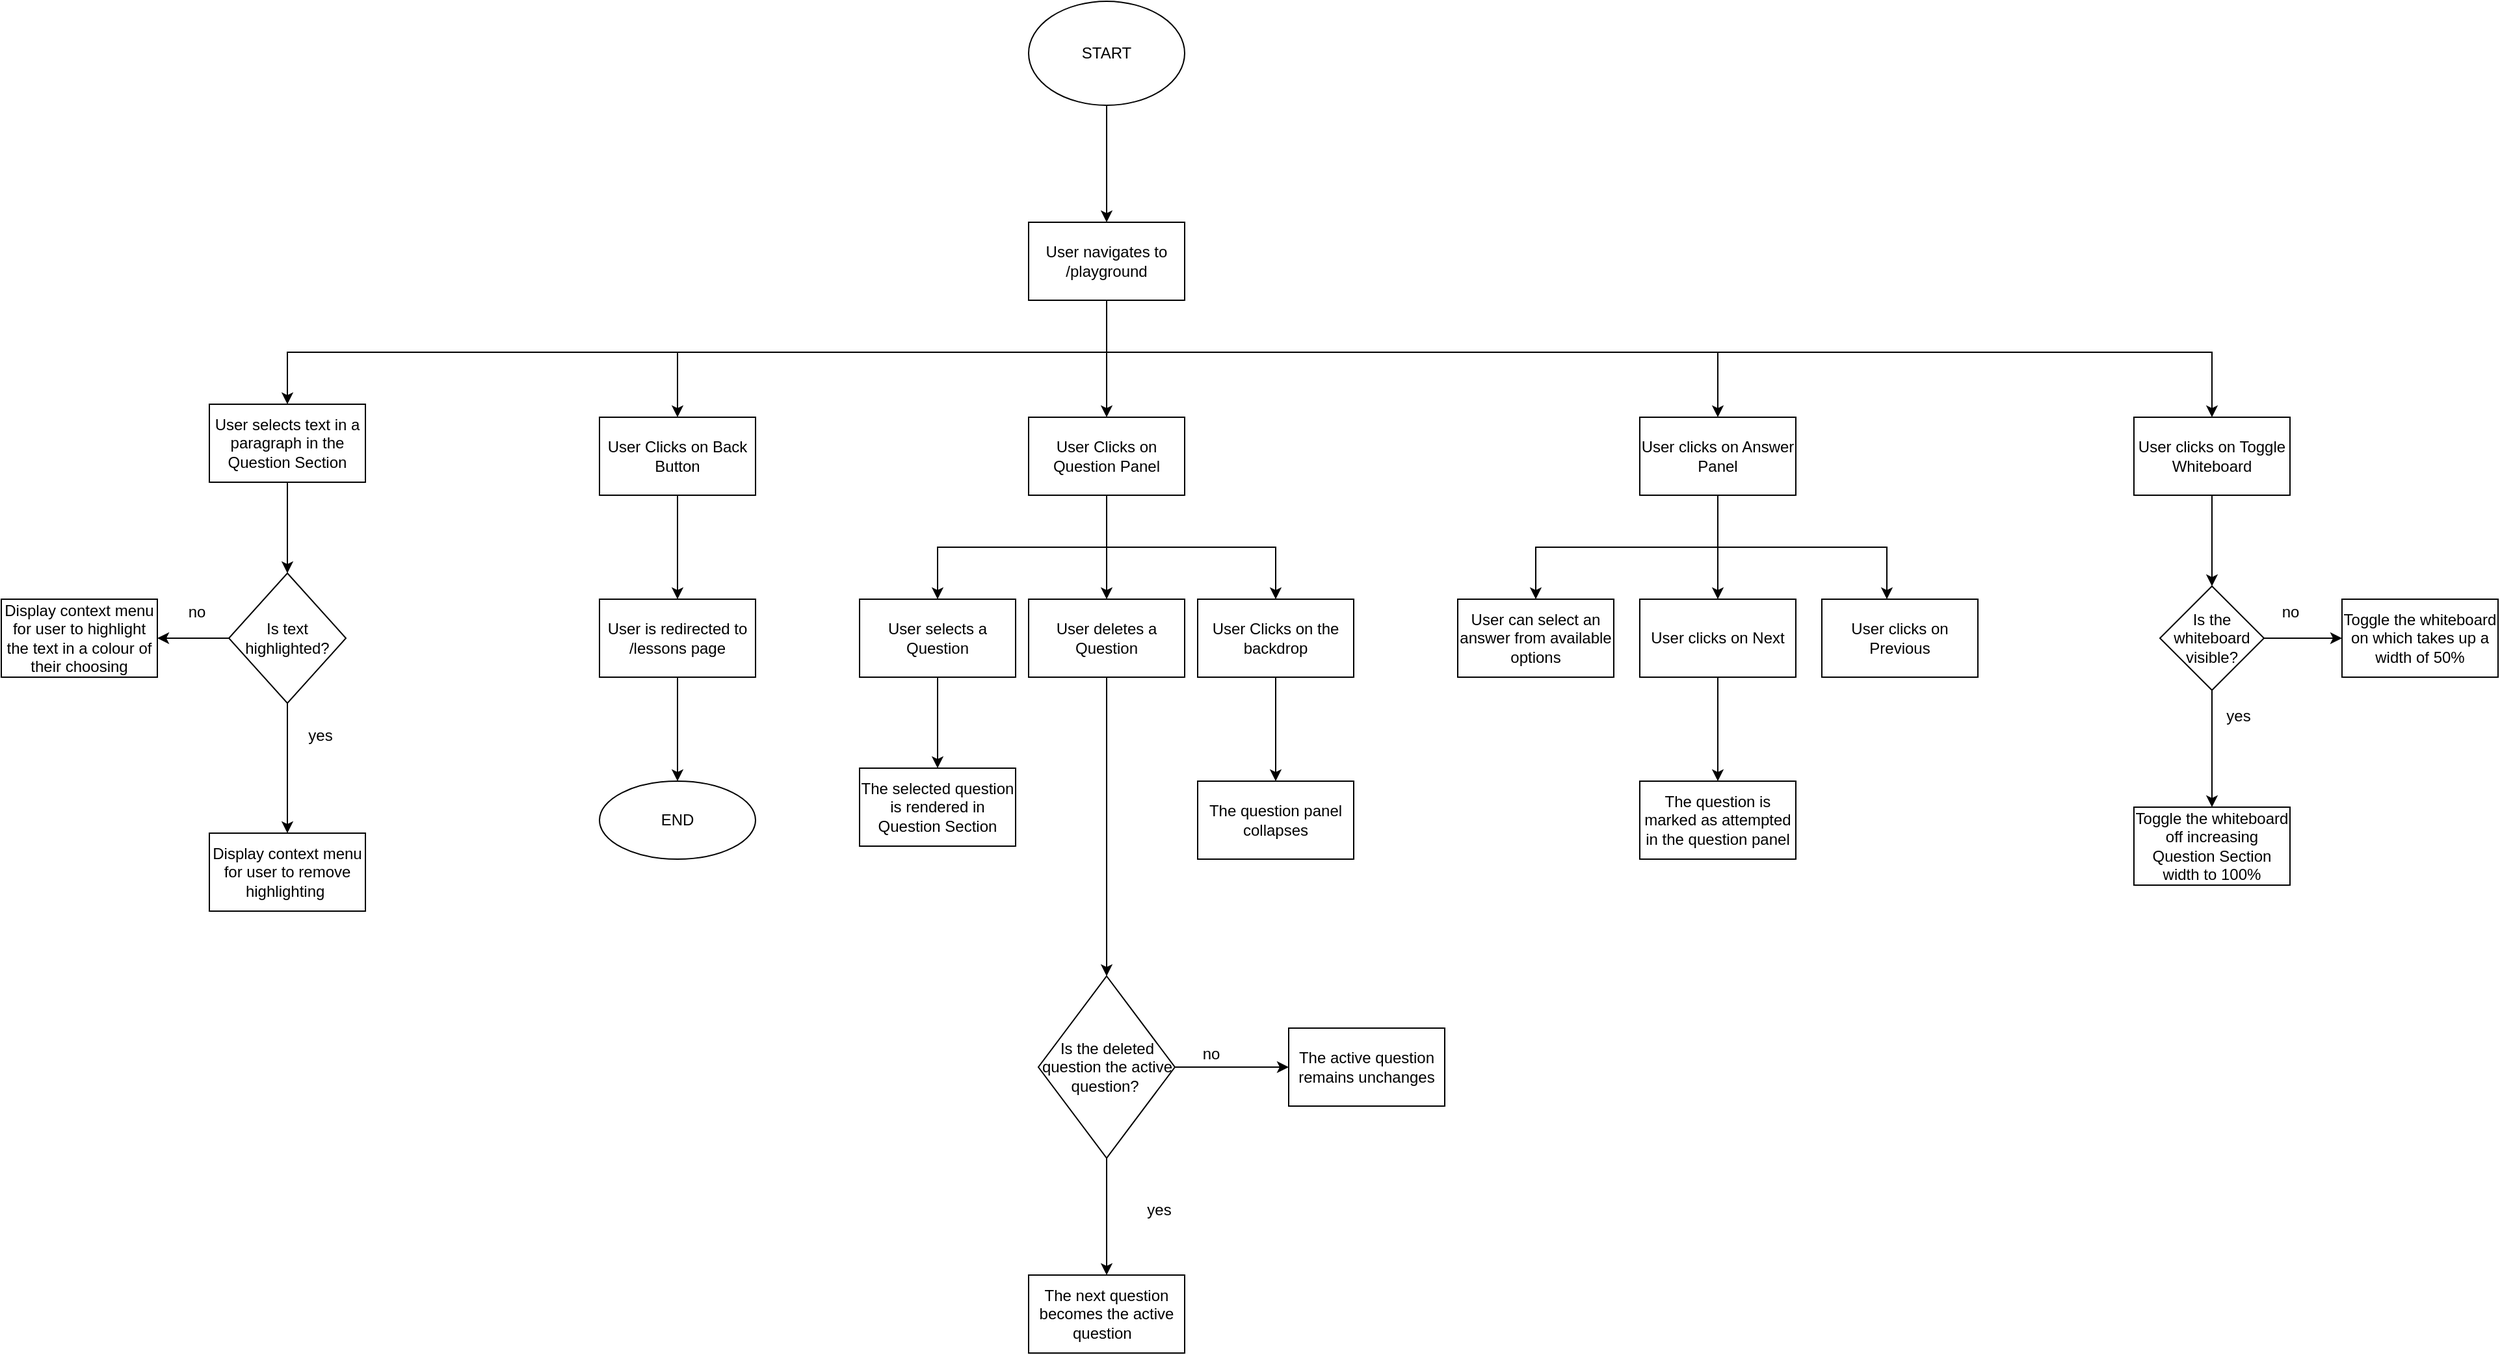 <mxfile version="20.5.3" type="github">
  <diagram id="52pnmSL316fqSWyX0XPY" name="Page-1">
    <mxGraphModel dx="1718" dy="482" grid="1" gridSize="10" guides="1" tooltips="1" connect="1" arrows="1" fold="1" page="1" pageScale="1" pageWidth="850" pageHeight="1100" math="0" shadow="0">
      <root>
        <mxCell id="0" />
        <mxCell id="1" parent="0" />
        <mxCell id="En0KIxkIHf2FKO_3v-h6-5" value="" style="edgeStyle=orthogonalEdgeStyle;rounded=0;orthogonalLoop=1;jettySize=auto;html=1;" edge="1" parent="1" source="En0KIxkIHf2FKO_3v-h6-1" target="En0KIxkIHf2FKO_3v-h6-4">
          <mxGeometry relative="1" as="geometry" />
        </mxCell>
        <mxCell id="En0KIxkIHf2FKO_3v-h6-1" value="START" style="ellipse;whiteSpace=wrap;html=1;" vertex="1" parent="1">
          <mxGeometry x="320" y="50" width="120" height="80" as="geometry" />
        </mxCell>
        <mxCell id="En0KIxkIHf2FKO_3v-h6-7" value="" style="edgeStyle=orthogonalEdgeStyle;rounded=0;orthogonalLoop=1;jettySize=auto;html=1;" edge="1" parent="1" source="En0KIxkIHf2FKO_3v-h6-4" target="En0KIxkIHf2FKO_3v-h6-6">
          <mxGeometry relative="1" as="geometry">
            <Array as="points">
              <mxPoint x="380" y="320" />
              <mxPoint x="50" y="320" />
            </Array>
          </mxGeometry>
        </mxCell>
        <mxCell id="En0KIxkIHf2FKO_3v-h6-13" value="" style="edgeStyle=orthogonalEdgeStyle;rounded=0;orthogonalLoop=1;jettySize=auto;html=1;" edge="1" parent="1" source="En0KIxkIHf2FKO_3v-h6-4" target="En0KIxkIHf2FKO_3v-h6-12">
          <mxGeometry relative="1" as="geometry" />
        </mxCell>
        <mxCell id="En0KIxkIHf2FKO_3v-h6-40" value="" style="edgeStyle=orthogonalEdgeStyle;rounded=0;orthogonalLoop=1;jettySize=auto;html=1;" edge="1" parent="1" source="En0KIxkIHf2FKO_3v-h6-4" target="En0KIxkIHf2FKO_3v-h6-39">
          <mxGeometry relative="1" as="geometry">
            <Array as="points">
              <mxPoint x="380" y="320" />
              <mxPoint x="850" y="320" />
            </Array>
          </mxGeometry>
        </mxCell>
        <mxCell id="En0KIxkIHf2FKO_3v-h6-52" value="" style="edgeStyle=orthogonalEdgeStyle;rounded=0;orthogonalLoop=1;jettySize=auto;html=1;" edge="1" parent="1" source="En0KIxkIHf2FKO_3v-h6-4" target="En0KIxkIHf2FKO_3v-h6-51">
          <mxGeometry relative="1" as="geometry">
            <Array as="points">
              <mxPoint x="380" y="320" />
              <mxPoint x="1230" y="320" />
            </Array>
          </mxGeometry>
        </mxCell>
        <mxCell id="En0KIxkIHf2FKO_3v-h6-64" value="" style="edgeStyle=orthogonalEdgeStyle;rounded=0;orthogonalLoop=1;jettySize=auto;html=1;" edge="1" parent="1" source="En0KIxkIHf2FKO_3v-h6-4" target="En0KIxkIHf2FKO_3v-h6-63">
          <mxGeometry relative="1" as="geometry">
            <Array as="points">
              <mxPoint x="380" y="320" />
              <mxPoint x="-250" y="320" />
            </Array>
          </mxGeometry>
        </mxCell>
        <mxCell id="En0KIxkIHf2FKO_3v-h6-4" value="User navigates to /playground" style="whiteSpace=wrap;html=1;" vertex="1" parent="1">
          <mxGeometry x="320" y="220" width="120" height="60" as="geometry" />
        </mxCell>
        <mxCell id="En0KIxkIHf2FKO_3v-h6-9" value="" style="edgeStyle=orthogonalEdgeStyle;rounded=0;orthogonalLoop=1;jettySize=auto;html=1;" edge="1" parent="1" source="En0KIxkIHf2FKO_3v-h6-6" target="En0KIxkIHf2FKO_3v-h6-8">
          <mxGeometry relative="1" as="geometry" />
        </mxCell>
        <mxCell id="En0KIxkIHf2FKO_3v-h6-6" value="User Clicks on Back Button" style="whiteSpace=wrap;html=1;" vertex="1" parent="1">
          <mxGeometry x="-10" y="370" width="120" height="60" as="geometry" />
        </mxCell>
        <mxCell id="En0KIxkIHf2FKO_3v-h6-11" value="" style="edgeStyle=orthogonalEdgeStyle;rounded=0;orthogonalLoop=1;jettySize=auto;html=1;" edge="1" parent="1" source="En0KIxkIHf2FKO_3v-h6-8" target="En0KIxkIHf2FKO_3v-h6-10">
          <mxGeometry relative="1" as="geometry" />
        </mxCell>
        <mxCell id="En0KIxkIHf2FKO_3v-h6-8" value="User is redirected to /lessons page" style="whiteSpace=wrap;html=1;" vertex="1" parent="1">
          <mxGeometry x="-10" y="510" width="120" height="60" as="geometry" />
        </mxCell>
        <mxCell id="En0KIxkIHf2FKO_3v-h6-10" value="END" style="ellipse;whiteSpace=wrap;html=1;" vertex="1" parent="1">
          <mxGeometry x="-10" y="650" width="120" height="60" as="geometry" />
        </mxCell>
        <mxCell id="En0KIxkIHf2FKO_3v-h6-15" value="" style="edgeStyle=orthogonalEdgeStyle;rounded=0;orthogonalLoop=1;jettySize=auto;html=1;" edge="1" parent="1" source="En0KIxkIHf2FKO_3v-h6-12" target="En0KIxkIHf2FKO_3v-h6-14">
          <mxGeometry relative="1" as="geometry">
            <Array as="points">
              <mxPoint x="380" y="470" />
              <mxPoint x="250" y="470" />
            </Array>
          </mxGeometry>
        </mxCell>
        <mxCell id="En0KIxkIHf2FKO_3v-h6-25" value="" style="edgeStyle=orthogonalEdgeStyle;rounded=0;orthogonalLoop=1;jettySize=auto;html=1;" edge="1" parent="1" source="En0KIxkIHf2FKO_3v-h6-12" target="En0KIxkIHf2FKO_3v-h6-24">
          <mxGeometry relative="1" as="geometry" />
        </mxCell>
        <mxCell id="En0KIxkIHf2FKO_3v-h6-35" value="" style="edgeStyle=orthogonalEdgeStyle;rounded=0;orthogonalLoop=1;jettySize=auto;html=1;" edge="1" parent="1" source="En0KIxkIHf2FKO_3v-h6-12" target="En0KIxkIHf2FKO_3v-h6-34">
          <mxGeometry relative="1" as="geometry">
            <Array as="points">
              <mxPoint x="380" y="470" />
              <mxPoint x="510" y="470" />
            </Array>
          </mxGeometry>
        </mxCell>
        <mxCell id="En0KIxkIHf2FKO_3v-h6-12" value="User Clicks on Question Panel" style="whiteSpace=wrap;html=1;" vertex="1" parent="1">
          <mxGeometry x="320" y="370" width="120" height="60" as="geometry" />
        </mxCell>
        <mxCell id="En0KIxkIHf2FKO_3v-h6-23" value="" style="edgeStyle=orthogonalEdgeStyle;rounded=0;orthogonalLoop=1;jettySize=auto;html=1;" edge="1" parent="1" source="En0KIxkIHf2FKO_3v-h6-14" target="En0KIxkIHf2FKO_3v-h6-22">
          <mxGeometry relative="1" as="geometry" />
        </mxCell>
        <mxCell id="En0KIxkIHf2FKO_3v-h6-14" value="User selects a Question" style="whiteSpace=wrap;html=1;" vertex="1" parent="1">
          <mxGeometry x="190" y="510" width="120" height="60" as="geometry" />
        </mxCell>
        <mxCell id="En0KIxkIHf2FKO_3v-h6-19" value="" style="edgeStyle=orthogonalEdgeStyle;rounded=0;orthogonalLoop=1;jettySize=auto;html=1;" edge="1" parent="1" target="En0KIxkIHf2FKO_3v-h6-18">
          <mxGeometry relative="1" as="geometry">
            <mxPoint x="427.5" y="700" as="sourcePoint" />
          </mxGeometry>
        </mxCell>
        <mxCell id="En0KIxkIHf2FKO_3v-h6-22" value="The selected question is rendered in Question Section" style="whiteSpace=wrap;html=1;" vertex="1" parent="1">
          <mxGeometry x="190" y="640" width="120" height="60" as="geometry" />
        </mxCell>
        <mxCell id="En0KIxkIHf2FKO_3v-h6-27" value="" style="edgeStyle=orthogonalEdgeStyle;rounded=0;orthogonalLoop=1;jettySize=auto;html=1;" edge="1" parent="1" source="En0KIxkIHf2FKO_3v-h6-24" target="En0KIxkIHf2FKO_3v-h6-26">
          <mxGeometry relative="1" as="geometry" />
        </mxCell>
        <mxCell id="En0KIxkIHf2FKO_3v-h6-24" value="User deletes a Question" style="whiteSpace=wrap;html=1;" vertex="1" parent="1">
          <mxGeometry x="320" y="510" width="120" height="60" as="geometry" />
        </mxCell>
        <mxCell id="En0KIxkIHf2FKO_3v-h6-29" value="" style="edgeStyle=orthogonalEdgeStyle;rounded=0;orthogonalLoop=1;jettySize=auto;html=1;" edge="1" parent="1" source="En0KIxkIHf2FKO_3v-h6-26" target="En0KIxkIHf2FKO_3v-h6-28">
          <mxGeometry relative="1" as="geometry" />
        </mxCell>
        <mxCell id="En0KIxkIHf2FKO_3v-h6-31" value="" style="edgeStyle=orthogonalEdgeStyle;rounded=0;orthogonalLoop=1;jettySize=auto;html=1;" edge="1" parent="1" source="En0KIxkIHf2FKO_3v-h6-26" target="En0KIxkIHf2FKO_3v-h6-30">
          <mxGeometry relative="1" as="geometry" />
        </mxCell>
        <mxCell id="En0KIxkIHf2FKO_3v-h6-26" value="Is the deleted question the active question?&amp;nbsp;" style="rhombus;whiteSpace=wrap;html=1;" vertex="1" parent="1">
          <mxGeometry x="327.5" y="800" width="105" height="140" as="geometry" />
        </mxCell>
        <mxCell id="En0KIxkIHf2FKO_3v-h6-28" value="The active question remains unchanges" style="whiteSpace=wrap;html=1;" vertex="1" parent="1">
          <mxGeometry x="520" y="840" width="120" height="60" as="geometry" />
        </mxCell>
        <mxCell id="En0KIxkIHf2FKO_3v-h6-30" value="The next question becomes the active question&amp;nbsp;&amp;nbsp;" style="whiteSpace=wrap;html=1;" vertex="1" parent="1">
          <mxGeometry x="320" y="1030" width="120" height="60" as="geometry" />
        </mxCell>
        <mxCell id="En0KIxkIHf2FKO_3v-h6-32" value="no" style="text;html=1;align=center;verticalAlign=middle;resizable=0;points=[];autosize=1;strokeColor=none;fillColor=none;" vertex="1" parent="1">
          <mxGeometry x="440" y="845" width="40" height="30" as="geometry" />
        </mxCell>
        <mxCell id="En0KIxkIHf2FKO_3v-h6-33" value="yes" style="text;html=1;align=center;verticalAlign=middle;resizable=0;points=[];autosize=1;strokeColor=none;fillColor=none;" vertex="1" parent="1">
          <mxGeometry x="400" y="965" width="40" height="30" as="geometry" />
        </mxCell>
        <mxCell id="En0KIxkIHf2FKO_3v-h6-38" value="" style="edgeStyle=orthogonalEdgeStyle;rounded=0;orthogonalLoop=1;jettySize=auto;html=1;" edge="1" parent="1" source="En0KIxkIHf2FKO_3v-h6-34" target="En0KIxkIHf2FKO_3v-h6-37">
          <mxGeometry relative="1" as="geometry" />
        </mxCell>
        <mxCell id="En0KIxkIHf2FKO_3v-h6-34" value="User Clicks on the backdrop" style="whiteSpace=wrap;html=1;" vertex="1" parent="1">
          <mxGeometry x="450" y="510" width="120" height="60" as="geometry" />
        </mxCell>
        <mxCell id="En0KIxkIHf2FKO_3v-h6-37" value="The question panel collapses" style="whiteSpace=wrap;html=1;" vertex="1" parent="1">
          <mxGeometry x="450" y="650" width="120" height="60" as="geometry" />
        </mxCell>
        <mxCell id="En0KIxkIHf2FKO_3v-h6-44" value="" style="edgeStyle=orthogonalEdgeStyle;rounded=0;orthogonalLoop=1;jettySize=auto;html=1;" edge="1" parent="1" source="En0KIxkIHf2FKO_3v-h6-39" target="En0KIxkIHf2FKO_3v-h6-43">
          <mxGeometry relative="1" as="geometry">
            <Array as="points">
              <mxPoint x="850" y="470" />
              <mxPoint x="710" y="470" />
            </Array>
          </mxGeometry>
        </mxCell>
        <mxCell id="En0KIxkIHf2FKO_3v-h6-46" value="" style="edgeStyle=orthogonalEdgeStyle;rounded=0;orthogonalLoop=1;jettySize=auto;html=1;" edge="1" parent="1" source="En0KIxkIHf2FKO_3v-h6-39" target="En0KIxkIHf2FKO_3v-h6-45">
          <mxGeometry relative="1" as="geometry" />
        </mxCell>
        <mxCell id="En0KIxkIHf2FKO_3v-h6-48" value="" style="edgeStyle=orthogonalEdgeStyle;rounded=0;orthogonalLoop=1;jettySize=auto;html=1;" edge="1" parent="1" source="En0KIxkIHf2FKO_3v-h6-39" target="En0KIxkIHf2FKO_3v-h6-47">
          <mxGeometry relative="1" as="geometry">
            <Array as="points">
              <mxPoint x="850" y="470" />
              <mxPoint x="980" y="470" />
            </Array>
          </mxGeometry>
        </mxCell>
        <mxCell id="En0KIxkIHf2FKO_3v-h6-39" value="User clicks on Answer Panel" style="whiteSpace=wrap;html=1;" vertex="1" parent="1">
          <mxGeometry x="790" y="370" width="120" height="60" as="geometry" />
        </mxCell>
        <mxCell id="En0KIxkIHf2FKO_3v-h6-43" value="User can select an answer from available options" style="whiteSpace=wrap;html=1;" vertex="1" parent="1">
          <mxGeometry x="650" y="510" width="120" height="60" as="geometry" />
        </mxCell>
        <mxCell id="En0KIxkIHf2FKO_3v-h6-50" value="" style="edgeStyle=orthogonalEdgeStyle;rounded=0;orthogonalLoop=1;jettySize=auto;html=1;" edge="1" parent="1" source="En0KIxkIHf2FKO_3v-h6-45" target="En0KIxkIHf2FKO_3v-h6-49">
          <mxGeometry relative="1" as="geometry" />
        </mxCell>
        <mxCell id="En0KIxkIHf2FKO_3v-h6-45" value="User clicks on Next" style="whiteSpace=wrap;html=1;" vertex="1" parent="1">
          <mxGeometry x="790" y="510" width="120" height="60" as="geometry" />
        </mxCell>
        <mxCell id="En0KIxkIHf2FKO_3v-h6-47" value="User clicks on Previous" style="whiteSpace=wrap;html=1;" vertex="1" parent="1">
          <mxGeometry x="930" y="510" width="120" height="60" as="geometry" />
        </mxCell>
        <mxCell id="En0KIxkIHf2FKO_3v-h6-49" value="The question is marked as attempted in the question panel" style="whiteSpace=wrap;html=1;" vertex="1" parent="1">
          <mxGeometry x="790" y="650" width="120" height="60" as="geometry" />
        </mxCell>
        <mxCell id="En0KIxkIHf2FKO_3v-h6-56" value="" style="edgeStyle=orthogonalEdgeStyle;rounded=0;orthogonalLoop=1;jettySize=auto;html=1;" edge="1" parent="1" source="En0KIxkIHf2FKO_3v-h6-51" target="En0KIxkIHf2FKO_3v-h6-55">
          <mxGeometry relative="1" as="geometry" />
        </mxCell>
        <mxCell id="En0KIxkIHf2FKO_3v-h6-51" value="User clicks on Toggle Whiteboard" style="whiteSpace=wrap;html=1;" vertex="1" parent="1">
          <mxGeometry x="1170" y="370" width="120" height="60" as="geometry" />
        </mxCell>
        <mxCell id="En0KIxkIHf2FKO_3v-h6-58" value="" style="edgeStyle=orthogonalEdgeStyle;rounded=0;orthogonalLoop=1;jettySize=auto;html=1;" edge="1" parent="1" source="En0KIxkIHf2FKO_3v-h6-55" target="En0KIxkIHf2FKO_3v-h6-57">
          <mxGeometry relative="1" as="geometry" />
        </mxCell>
        <mxCell id="En0KIxkIHf2FKO_3v-h6-60" value="" style="edgeStyle=orthogonalEdgeStyle;rounded=0;orthogonalLoop=1;jettySize=auto;html=1;" edge="1" parent="1" source="En0KIxkIHf2FKO_3v-h6-55" target="En0KIxkIHf2FKO_3v-h6-59">
          <mxGeometry relative="1" as="geometry" />
        </mxCell>
        <mxCell id="En0KIxkIHf2FKO_3v-h6-55" value="Is the whiteboard visible?" style="rhombus;whiteSpace=wrap;html=1;" vertex="1" parent="1">
          <mxGeometry x="1190" y="500" width="80" height="80" as="geometry" />
        </mxCell>
        <mxCell id="En0KIxkIHf2FKO_3v-h6-57" value="Toggle the whiteboard off increasing Question Section width to 100%" style="whiteSpace=wrap;html=1;" vertex="1" parent="1">
          <mxGeometry x="1170" y="670" width="120" height="60" as="geometry" />
        </mxCell>
        <mxCell id="En0KIxkIHf2FKO_3v-h6-59" value="Toggle the whiteboard on which takes up a width of 50%" style="whiteSpace=wrap;html=1;" vertex="1" parent="1">
          <mxGeometry x="1330" y="510" width="120" height="60" as="geometry" />
        </mxCell>
        <mxCell id="En0KIxkIHf2FKO_3v-h6-61" value="yes" style="text;html=1;align=center;verticalAlign=middle;resizable=0;points=[];autosize=1;strokeColor=none;fillColor=none;" vertex="1" parent="1">
          <mxGeometry x="1230" y="585" width="40" height="30" as="geometry" />
        </mxCell>
        <mxCell id="En0KIxkIHf2FKO_3v-h6-62" value="no" style="text;html=1;align=center;verticalAlign=middle;resizable=0;points=[];autosize=1;strokeColor=none;fillColor=none;" vertex="1" parent="1">
          <mxGeometry x="1270" y="505" width="40" height="30" as="geometry" />
        </mxCell>
        <mxCell id="En0KIxkIHf2FKO_3v-h6-66" value="" style="edgeStyle=orthogonalEdgeStyle;rounded=0;orthogonalLoop=1;jettySize=auto;html=1;" edge="1" parent="1" source="En0KIxkIHf2FKO_3v-h6-63" target="En0KIxkIHf2FKO_3v-h6-65">
          <mxGeometry relative="1" as="geometry" />
        </mxCell>
        <mxCell id="En0KIxkIHf2FKO_3v-h6-63" value="User selects text in a paragraph in the Question Section" style="whiteSpace=wrap;html=1;" vertex="1" parent="1">
          <mxGeometry x="-310" y="360" width="120" height="60" as="geometry" />
        </mxCell>
        <mxCell id="En0KIxkIHf2FKO_3v-h6-68" value="" style="edgeStyle=orthogonalEdgeStyle;rounded=0;orthogonalLoop=1;jettySize=auto;html=1;" edge="1" parent="1" source="En0KIxkIHf2FKO_3v-h6-65" target="En0KIxkIHf2FKO_3v-h6-67">
          <mxGeometry relative="1" as="geometry" />
        </mxCell>
        <mxCell id="En0KIxkIHf2FKO_3v-h6-72" value="" style="edgeStyle=orthogonalEdgeStyle;rounded=0;orthogonalLoop=1;jettySize=auto;html=1;" edge="1" parent="1" source="En0KIxkIHf2FKO_3v-h6-65" target="En0KIxkIHf2FKO_3v-h6-71">
          <mxGeometry relative="1" as="geometry" />
        </mxCell>
        <mxCell id="En0KIxkIHf2FKO_3v-h6-65" value="Is text highlighted?" style="rhombus;whiteSpace=wrap;html=1;" vertex="1" parent="1">
          <mxGeometry x="-295" y="490" width="90" height="100" as="geometry" />
        </mxCell>
        <mxCell id="En0KIxkIHf2FKO_3v-h6-67" value="Display context menu for user to highlight the text in a colour of their choosing" style="whiteSpace=wrap;html=1;" vertex="1" parent="1">
          <mxGeometry x="-470" y="510" width="120" height="60" as="geometry" />
        </mxCell>
        <mxCell id="En0KIxkIHf2FKO_3v-h6-70" value="yes" style="text;html=1;align=center;verticalAlign=middle;resizable=0;points=[];autosize=1;strokeColor=none;fillColor=none;" vertex="1" parent="1">
          <mxGeometry x="-245" y="600" width="40" height="30" as="geometry" />
        </mxCell>
        <mxCell id="En0KIxkIHf2FKO_3v-h6-71" value="Display context menu for user to remove highlighting&amp;nbsp;" style="whiteSpace=wrap;html=1;" vertex="1" parent="1">
          <mxGeometry x="-310" y="690" width="120" height="60" as="geometry" />
        </mxCell>
        <mxCell id="En0KIxkIHf2FKO_3v-h6-73" value="no" style="text;html=1;align=center;verticalAlign=middle;resizable=0;points=[];autosize=1;strokeColor=none;fillColor=none;" vertex="1" parent="1">
          <mxGeometry x="-340" y="505" width="40" height="30" as="geometry" />
        </mxCell>
      </root>
    </mxGraphModel>
  </diagram>
</mxfile>
